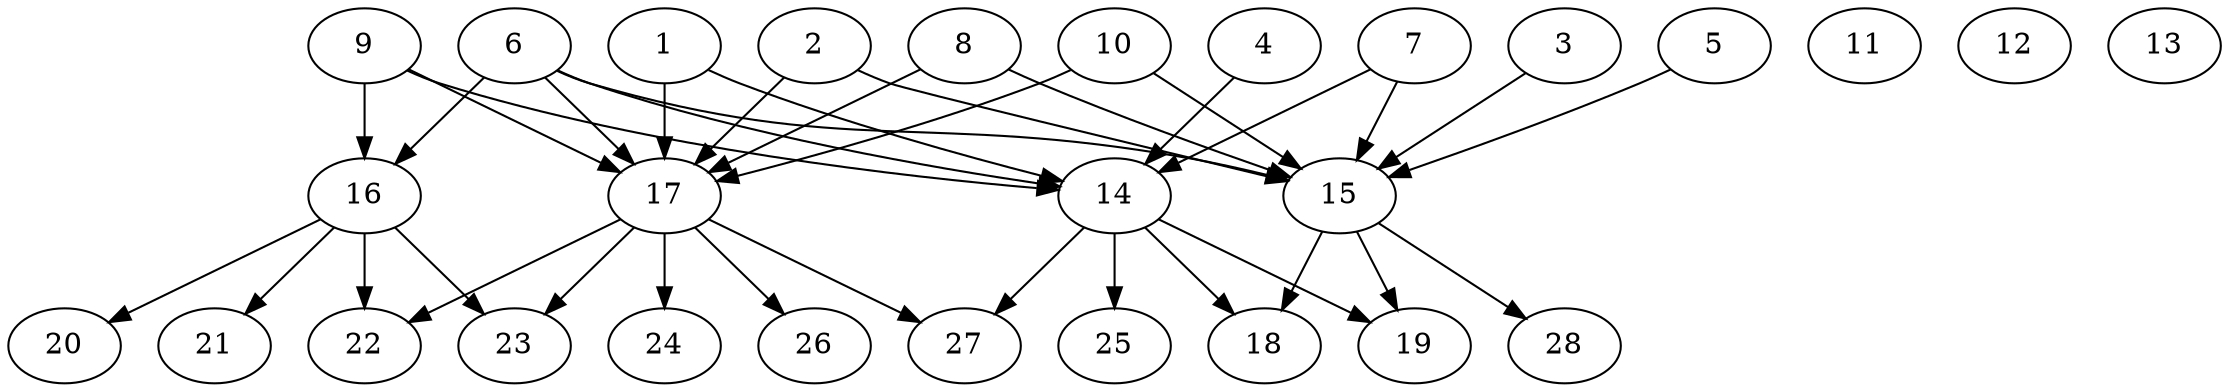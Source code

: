 // DAG (tier=2-normal, mode=compute, n=28, ccr=0.391, fat=0.684, density=0.465, regular=0.426, jump=0.132, mindata=524288, maxdata=8388608)
// DAG automatically generated by daggen at Sun Aug 24 16:33:33 2025
// /home/ermia/Project/Environments/daggen/bin/daggen --dot --ccr 0.391 --fat 0.684 --regular 0.426 --density 0.465 --jump 0.132 --mindata 524288 --maxdata 8388608 -n 28 
digraph G {
  1 [size="64431044098523136000", alpha="0.19", expect_size="32215522049261568000"]
  1 -> 14 [size ="128574082252800"]
  1 -> 17 [size ="128574082252800"]
  2 [size="1009429808826956928", alpha="0.20", expect_size="504714904413478464"]
  2 -> 15 [size ="452064442318848"]
  2 -> 17 [size ="452064442318848"]
  3 [size="209825169015882907648", alpha="0.14", expect_size="104912584507941453824"]
  3 -> 15 [size ="282484772175872"]
  4 [size="30047280522061676544", alpha="0.14", expect_size="15023640261030838272"]
  4 -> 14 [size ="77320282963968"]
  5 [size="348152951337910272000", alpha="0.20", expect_size="174076475668955136000"]
  5 -> 15 [size ="395916292915200"]
  6 [size="178059781115547222016", alpha="0.19", expect_size="89029890557773611008"]
  6 -> 14 [size ="253202045861888"]
  6 -> 15 [size ="253202045861888"]
  6 -> 16 [size ="253202045861888"]
  6 -> 17 [size ="253202045861888"]
  7 [size="229174852914212448", alpha="0.06", expect_size="114587426457106224"]
  7 -> 14 [size ="190385297031168"]
  7 -> 15 [size ="190385297031168"]
  8 [size="3368628513357109", alpha="0.15", expect_size="1684314256678554"]
  8 -> 15 [size ="63993704087552"]
  8 -> 17 [size ="63993704087552"]
  9 [size="60183197326814216192", alpha="0.06", expect_size="30091598663407108096"]
  9 -> 14 [size ="122858957176832"]
  9 -> 16 [size ="122858957176832"]
  9 -> 17 [size ="122858957176832"]
  10 [size="21488661845508096000", alpha="0.20", expect_size="10744330922754048000"]
  10 -> 15 [size ="61834317004800"]
  10 -> 17 [size ="61834317004800"]
  11 [size="797076226107120384", alpha="0.03", expect_size="398538113053560192"]
  12 [size="499616591964511666176", alpha="0.15", expect_size="249808295982255833088"]
  13 [size="37303629691725283328", alpha="0.00", expect_size="18651814845862641664"]
  14 [size="1077088199554688", alpha="0.14", expect_size="538544099777344"]
  14 -> 18 [size ="18874368000000"]
  14 -> 19 [size ="18874368000000"]
  14 -> 25 [size ="18874368000000"]
  14 -> 27 [size ="18874368000000"]
  15 [size="74838814732254880", alpha="0.10", expect_size="37419407366127440"]
  15 -> 18 [size ="39829454716928"]
  15 -> 19 [size ="39829454716928"]
  15 -> 28 [size ="39829454716928"]
  16 [size="8346885591271316", alpha="0.18", expect_size="4173442795635658"]
  16 -> 20 [size ="131945723854848"]
  16 -> 21 [size ="131945723854848"]
  16 -> 22 [size ="131945723854848"]
  16 -> 23 [size ="131945723854848"]
  17 [size="11083998552407664", alpha="0.17", expect_size="5541999276203832"]
  17 -> 22 [size ="184359323697152"]
  17 -> 23 [size ="184359323697152"]
  17 -> 24 [size ="184359323697152"]
  17 -> 26 [size ="184359323697152"]
  17 -> 27 [size ="184359323697152"]
  18 [size="583940250616010624", alpha="0.11", expect_size="291970125308005312"]
  19 [size="62316621730509624", alpha="0.03", expect_size="31158310865254812"]
  20 [size="338811787357651468288", alpha="0.04", expect_size="169405893678825734144"]
  21 [size="664421097650255", alpha="0.05", expect_size="332210548825127"]
  22 [size="136739630260440320", alpha="0.16", expect_size="68369815130220160"]
  23 [size="295966463205088165888", alpha="0.05", expect_size="147983231602544082944"]
  24 [size="17195084281796418", alpha="0.09", expect_size="8597542140898209"]
  25 [size="165058784937171232", alpha="0.05", expect_size="82529392468585616"]
  26 [size="349675483958345728000", alpha="0.01", expect_size="174837741979172864000"]
  27 [size="120162968566723772416", alpha="0.08", expect_size="60081484283361886208"]
  28 [size="328760444925771776", alpha="0.02", expect_size="164380222462885888"]
}